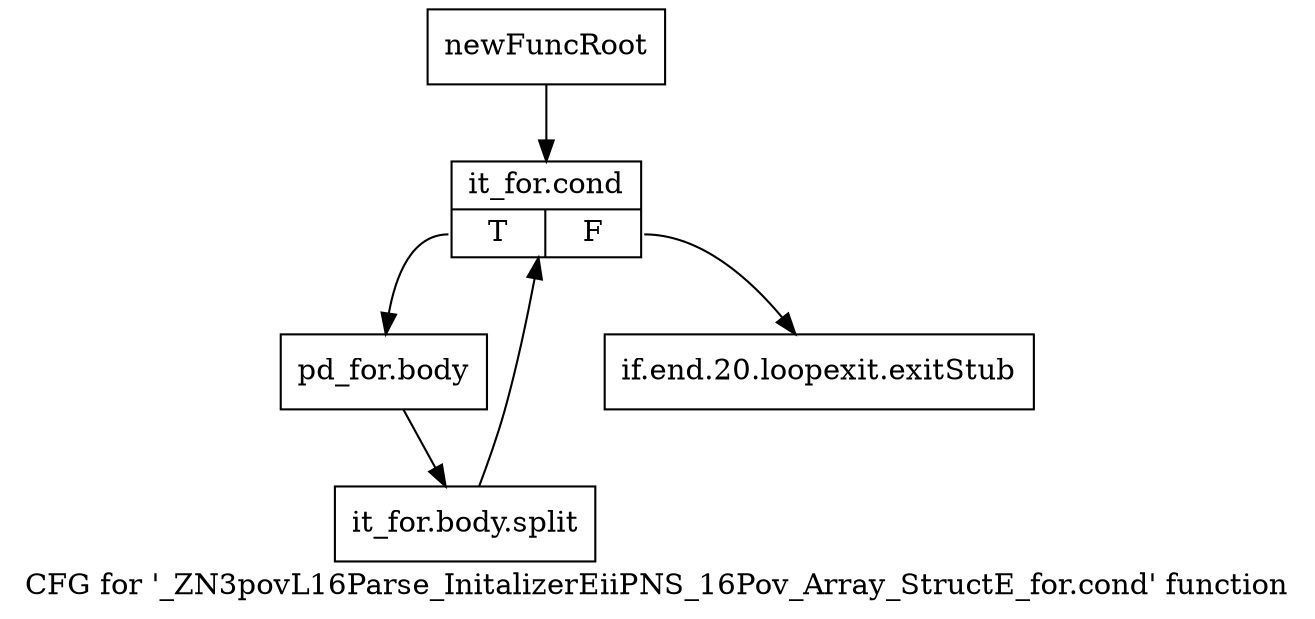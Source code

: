 digraph "CFG for '_ZN3povL16Parse_InitalizerEiiPNS_16Pov_Array_StructE_for.cond' function" {
	label="CFG for '_ZN3povL16Parse_InitalizerEiiPNS_16Pov_Array_StructE_for.cond' function";

	Node0x2d519c0 [shape=record,label="{newFuncRoot}"];
	Node0x2d519c0 -> Node0x2d51a60;
	Node0x2d51a10 [shape=record,label="{if.end.20.loopexit.exitStub}"];
	Node0x2d51a60 [shape=record,label="{it_for.cond|{<s0>T|<s1>F}}"];
	Node0x2d51a60:s0 -> Node0x2d51ab0;
	Node0x2d51a60:s1 -> Node0x2d51a10;
	Node0x2d51ab0 [shape=record,label="{pd_for.body}"];
	Node0x2d51ab0 -> Node0x39b2410;
	Node0x39b2410 [shape=record,label="{it_for.body.split}"];
	Node0x39b2410 -> Node0x2d51a60;
}
